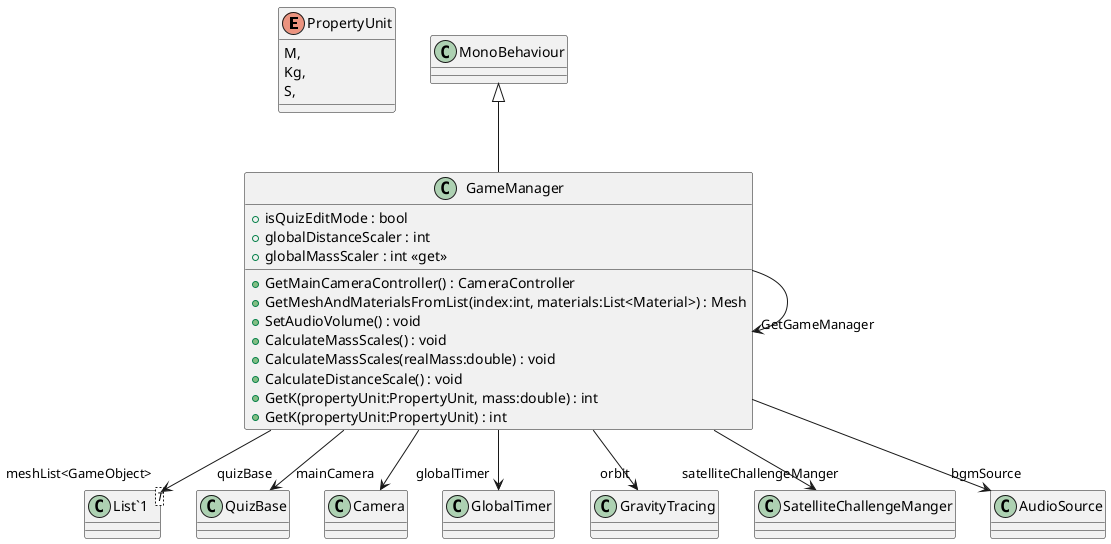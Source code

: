 @startuml
enum PropertyUnit {
    M,
    Kg,
    S,
}
class GameManager {
    + isQuizEditMode : bool
    + globalDistanceScaler : int
    + globalMassScaler : int <<get>>
    + GetMainCameraController() : CameraController
    + GetMeshAndMaterialsFromList(index:int, materials:List<Material>) : Mesh
    + SetAudioVolume() : void
    + CalculateMassScales() : void
    + CalculateMassScales(realMass:double) : void
    + CalculateDistanceScale() : void
    + GetK(propertyUnit:PropertyUnit, mass:double) : int
    + GetK(propertyUnit:PropertyUnit) : int
}
class "List`1"<T> {
}
MonoBehaviour <|-- GameManager
GameManager --> "quizBase" QuizBase
GameManager --> "mainCamera" Camera
GameManager --> "globalTimer" GlobalTimer
GameManager --> "meshList<GameObject>" "List`1"
GameManager --> "orbit" GravityTracing
GameManager --> "satelliteChallengeManger" SatelliteChallengeManger
GameManager --> "bgmSource" AudioSource
GameManager --> "GetGameManager" GameManager
@enduml
